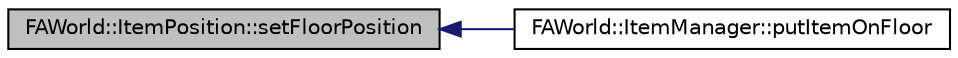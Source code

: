 digraph G
{
  edge [fontname="Helvetica",fontsize="10",labelfontname="Helvetica",labelfontsize="10"];
  node [fontname="Helvetica",fontsize="10",shape=record];
  rankdir="LR";
  Node1 [label="FAWorld::ItemPosition::setFloorPosition",height=0.2,width=0.4,color="black", fillcolor="grey75", style="filled" fontcolor="black"];
  Node1 -> Node2 [dir="back",color="midnightblue",fontsize="10",style="solid",fontname="Helvetica"];
  Node2 [label="FAWorld::ItemManager::putItemOnFloor",height=0.2,width=0.4,color="black", fillcolor="white", style="filled",URL="$class_f_a_world_1_1_item_manager.html#a9ea838c6439daa8c44a1651663190b11"];
}

